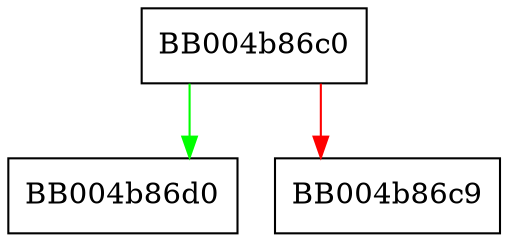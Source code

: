 digraph ossl_qrx_allow_1rtt_processing {
  node [shape="box"];
  graph [splines=ortho];
  BB004b86c0 -> BB004b86d0 [color="green"];
  BB004b86c0 -> BB004b86c9 [color="red"];
}
